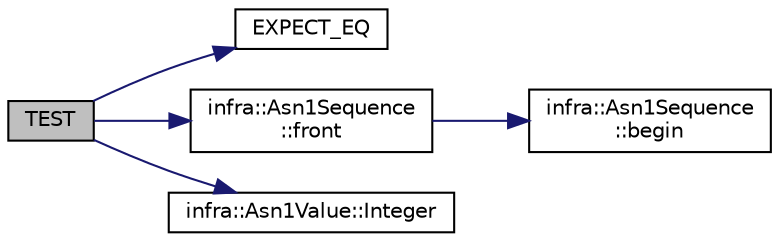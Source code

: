 digraph "TEST"
{
 // INTERACTIVE_SVG=YES
  edge [fontname="Helvetica",fontsize="10",labelfontname="Helvetica",labelfontsize="10"];
  node [fontname="Helvetica",fontsize="10",shape=record];
  rankdir="LR";
  Node12 [label="TEST",height=0.2,width=0.4,color="black", fillcolor="grey75", style="filled", fontcolor="black"];
  Node12 -> Node13 [color="midnightblue",fontsize="10",style="solid",fontname="Helvetica"];
  Node13 [label="EXPECT_EQ",height=0.2,width=0.4,color="black", fillcolor="white", style="filled",URL="$d6/def/_test_json_8cpp.html#a82745227e2f0a8edbb4ae630d88a8e86"];
  Node12 -> Node14 [color="midnightblue",fontsize="10",style="solid",fontname="Helvetica"];
  Node14 [label="infra::Asn1Sequence\l::front",height=0.2,width=0.4,color="black", fillcolor="white", style="filled",URL="$df/dd8/classinfra_1_1_asn1_sequence.html#adcee9b038f46f82688e4020611399eee"];
  Node14 -> Node15 [color="midnightblue",fontsize="10",style="solid",fontname="Helvetica"];
  Node15 [label="infra::Asn1Sequence\l::begin",height=0.2,width=0.4,color="black", fillcolor="white", style="filled",URL="$df/dd8/classinfra_1_1_asn1_sequence.html#a22304ef26f52203e070c7e7fd991749d"];
  Node12 -> Node16 [color="midnightblue",fontsize="10",style="solid",fontname="Helvetica"];
  Node16 [label="infra::Asn1Value::Integer",height=0.2,width=0.4,color="black", fillcolor="white", style="filled",URL="$dd/d2b/classinfra_1_1_asn1_value.html#acfd322a2afc37afecc8337f41a777646"];
}
